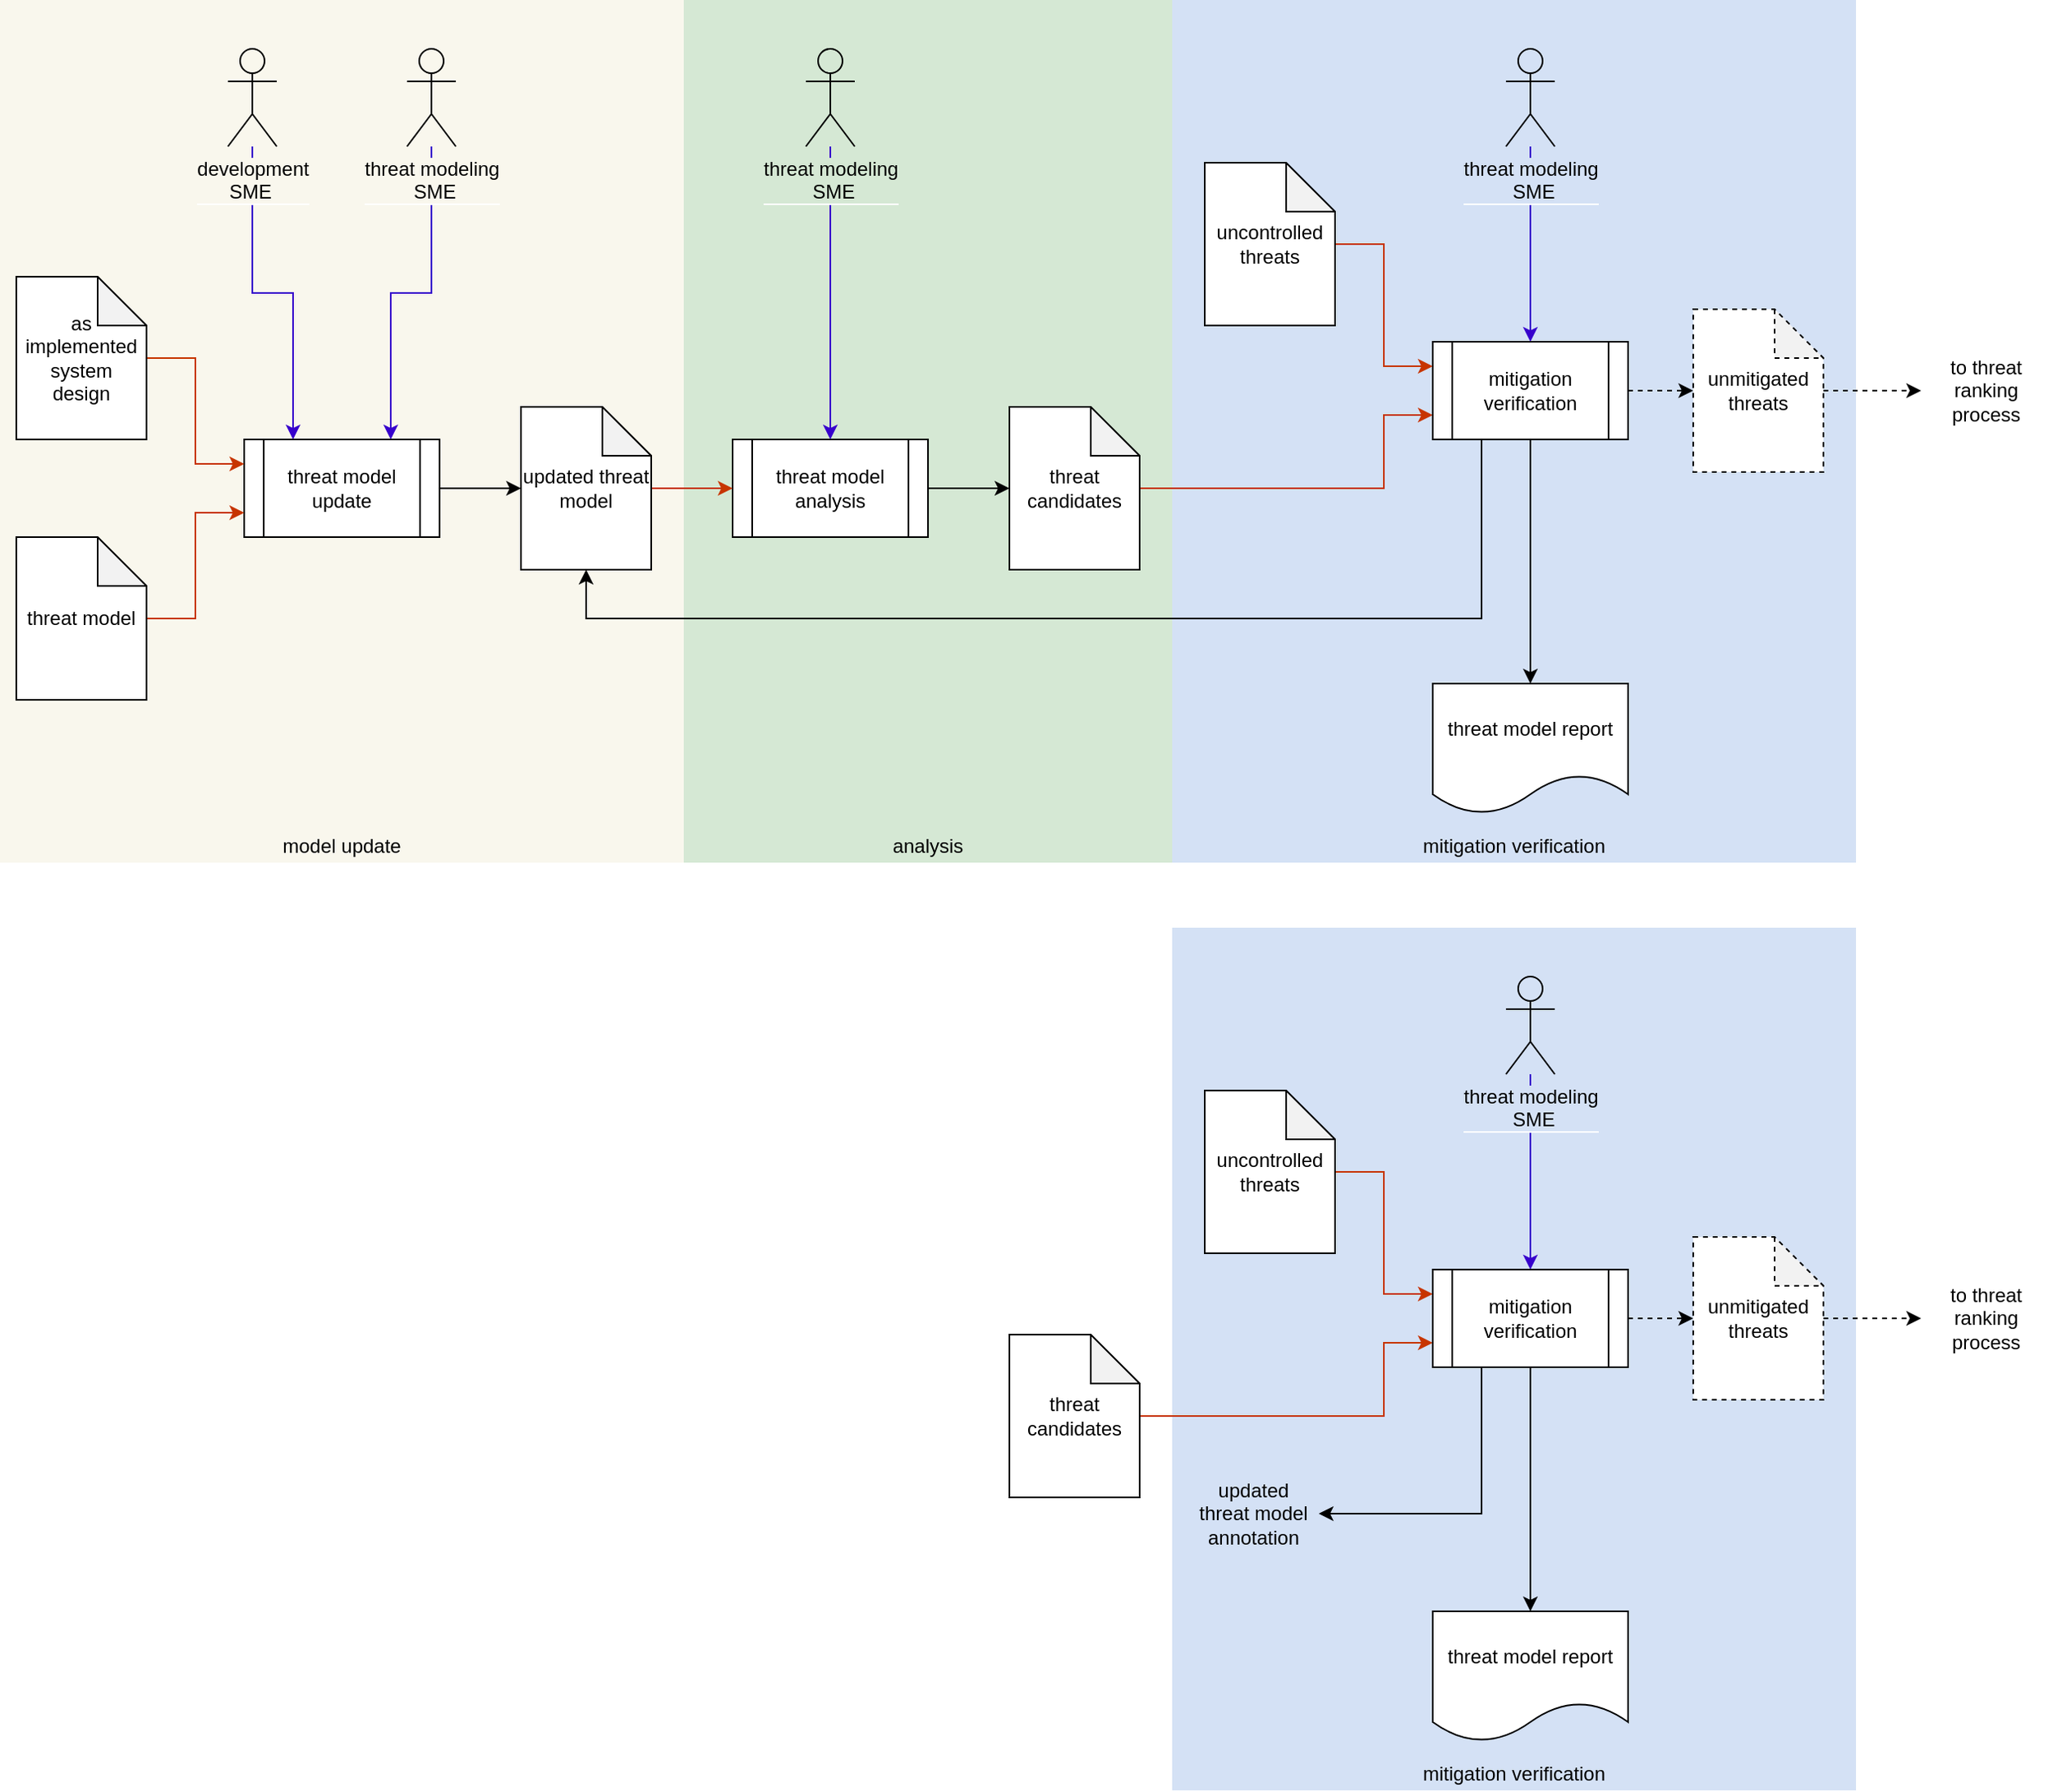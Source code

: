 <mxfile version="14.5.1" type="device"><diagram id="E2ULkJl6go0xUk4_vNiQ" name="Page-1"><mxGraphModel dx="2411" dy="1339" grid="1" gridSize="10" guides="1" tooltips="1" connect="1" arrows="1" fold="1" page="1" pageScale="1" pageWidth="1100" pageHeight="850" math="0" shadow="0"><root><mxCell id="0"/><mxCell id="1" parent="0"/><mxCell id="FbfdTK8tjVJBXB0avibO-2" value="" style="rounded=0;whiteSpace=wrap;html=1;fillColor=#f9f7ed;strokeColor=none;" parent="1" vertex="1"><mxGeometry x="-1050" y="80" width="420" height="530" as="geometry"/></mxCell><mxCell id="FbfdTK8tjVJBXB0avibO-6" value="" style="rounded=0;whiteSpace=wrap;html=1;strokeColor=none;fillColor=#D5E8D4;" parent="1" vertex="1"><mxGeometry x="-630" y="80" width="300" height="530" as="geometry"/></mxCell><mxCell id="FbfdTK8tjVJBXB0avibO-4" value="" style="rounded=0;whiteSpace=wrap;html=1;strokeColor=none;fillColor=#D4E1F5;" parent="1" vertex="1"><mxGeometry x="-330" y="80" width="420" height="530" as="geometry"/></mxCell><mxCell id="XKbH0hADGiryWMfeD4Mq-1" value="threat model report" style="shape=document;whiteSpace=wrap;html=1;boundedLbl=1;" parent="1" vertex="1"><mxGeometry x="-170" y="500" width="120" height="80" as="geometry"/></mxCell><mxCell id="XKbH0hADGiryWMfeD4Mq-23" style="edgeStyle=orthogonalEdgeStyle;rounded=0;orthogonalLoop=1;jettySize=auto;html=1;entryX=0;entryY=0.5;entryDx=0;entryDy=0;entryPerimeter=0;" parent="1" source="XKbH0hADGiryWMfeD4Mq-3" target="XKbH0hADGiryWMfeD4Mq-10" edge="1"><mxGeometry relative="1" as="geometry"/></mxCell><mxCell id="XKbH0hADGiryWMfeD4Mq-3" value="threat model analysis" style="shape=process;whiteSpace=wrap;html=1;backgroundOutline=1;" parent="1" vertex="1"><mxGeometry x="-600" y="350" width="120" height="60" as="geometry"/></mxCell><mxCell id="XKbH0hADGiryWMfeD4Mq-39" style="edgeStyle=orthogonalEdgeStyle;rounded=0;orthogonalLoop=1;jettySize=auto;html=1;entryX=0.75;entryY=0;entryDx=0;entryDy=0;fillColor=#6a00ff;strokeColor=#3700CC;" parent="1" source="LRI6FaqGRrZTjfz2rVRe-10" target="XKbH0hADGiryWMfeD4Mq-48" edge="1"><mxGeometry relative="1" as="geometry"/></mxCell><mxCell id="XKbH0hADGiryWMfeD4Mq-43" style="edgeStyle=orthogonalEdgeStyle;rounded=0;orthogonalLoop=1;jettySize=auto;html=1;entryX=0.5;entryY=0;entryDx=0;entryDy=0;fillColor=#6a00ff;strokeColor=#3700CC;" parent="1" source="LRI6FaqGRrZTjfz2rVRe-2" target="XKbH0hADGiryWMfeD4Mq-11" edge="1"><mxGeometry relative="1" as="geometry"><mxPoint x="-165" y="-80" as="sourcePoint"/><Array as="points"><mxPoint x="-110" y="200"/><mxPoint x="-110" y="200"/></Array></mxGeometry></mxCell><mxCell id="XKbH0hADGiryWMfeD4Mq-51" style="edgeStyle=orthogonalEdgeStyle;rounded=0;orthogonalLoop=1;jettySize=auto;html=1;entryX=0.5;entryY=0;entryDx=0;entryDy=0;fillColor=#6a00ff;strokeColor=#3700CC;" parent="1" source="LRI6FaqGRrZTjfz2rVRe-9" target="XKbH0hADGiryWMfeD4Mq-3" edge="1"><mxGeometry relative="1" as="geometry"/></mxCell><mxCell id="XKbH0hADGiryWMfeD4Mq-40" style="edgeStyle=orthogonalEdgeStyle;rounded=0;orthogonalLoop=1;jettySize=auto;html=1;entryX=0.25;entryY=0;entryDx=0;entryDy=0;fillColor=#6a00ff;strokeColor=#3700CC;" parent="1" source="LRI6FaqGRrZTjfz2rVRe-11" target="XKbH0hADGiryWMfeD4Mq-48" edge="1"><mxGeometry relative="1" as="geometry"/></mxCell><mxCell id="XKbH0hADGiryWMfeD4Mq-22" style="edgeStyle=orthogonalEdgeStyle;rounded=0;orthogonalLoop=1;jettySize=auto;html=1;entryX=0;entryY=0.5;entryDx=0;entryDy=0;fillColor=#fa6800;strokeColor=#C73500;" parent="1" source="XKbH0hADGiryWMfeD4Mq-9" target="XKbH0hADGiryWMfeD4Mq-3" edge="1"><mxGeometry relative="1" as="geometry"/></mxCell><mxCell id="XKbH0hADGiryWMfeD4Mq-9" value="updated threat model" style="shape=note;whiteSpace=wrap;html=1;backgroundOutline=1;darkOpacity=0.05;" parent="1" vertex="1"><mxGeometry x="-730" y="330" width="80" height="100" as="geometry"/></mxCell><mxCell id="XKbH0hADGiryWMfeD4Mq-24" style="edgeStyle=orthogonalEdgeStyle;rounded=0;orthogonalLoop=1;jettySize=auto;html=1;entryX=0;entryY=0.75;entryDx=0;entryDy=0;fillColor=#fa6800;strokeColor=#C73500;" parent="1" source="XKbH0hADGiryWMfeD4Mq-10" target="XKbH0hADGiryWMfeD4Mq-11" edge="1"><mxGeometry relative="1" as="geometry"><Array as="points"><mxPoint x="-200" y="380"/><mxPoint x="-200" y="335"/></Array></mxGeometry></mxCell><mxCell id="XKbH0hADGiryWMfeD4Mq-10" value="threat candidates" style="shape=note;whiteSpace=wrap;html=1;backgroundOutline=1;darkOpacity=0.05;" parent="1" vertex="1"><mxGeometry x="-430" y="330" width="80" height="100" as="geometry"/></mxCell><mxCell id="XKbH0hADGiryWMfeD4Mq-27" style="edgeStyle=orthogonalEdgeStyle;rounded=0;orthogonalLoop=1;jettySize=auto;html=1;entryX=0;entryY=0.5;entryDx=0;entryDy=0;entryPerimeter=0;dashed=1;" parent="1" source="XKbH0hADGiryWMfeD4Mq-11" target="XKbH0hADGiryWMfeD4Mq-12" edge="1"><mxGeometry relative="1" as="geometry"/></mxCell><mxCell id="XKbH0hADGiryWMfeD4Mq-54" style="edgeStyle=orthogonalEdgeStyle;rounded=0;orthogonalLoop=1;jettySize=auto;html=1;entryX=0.5;entryY=0;entryDx=0;entryDy=0;exitX=0.5;exitY=1;exitDx=0;exitDy=0;" parent="1" source="XKbH0hADGiryWMfeD4Mq-11" target="XKbH0hADGiryWMfeD4Mq-1" edge="1"><mxGeometry relative="1" as="geometry"/></mxCell><mxCell id="XKbH0hADGiryWMfeD4Mq-57" style="edgeStyle=orthogonalEdgeStyle;rounded=0;orthogonalLoop=1;jettySize=auto;html=1;exitX=0.25;exitY=1;exitDx=0;exitDy=0;entryX=0.5;entryY=1;entryDx=0;entryDy=0;entryPerimeter=0;strokeWidth=1;" parent="1" source="XKbH0hADGiryWMfeD4Mq-11" target="XKbH0hADGiryWMfeD4Mq-9" edge="1"><mxGeometry relative="1" as="geometry"><mxPoint x="-720" y="640" as="targetPoint"/><Array as="points"><mxPoint x="-140" y="460"/><mxPoint x="-690" y="460"/></Array></mxGeometry></mxCell><mxCell id="XKbH0hADGiryWMfeD4Mq-11" value="mitigation verification" style="shape=process;whiteSpace=wrap;html=1;backgroundOutline=1;" parent="1" vertex="1"><mxGeometry x="-170" y="290" width="120" height="60" as="geometry"/></mxCell><mxCell id="iToKeUQz7q0K5ClYXRAx-7" style="edgeStyle=orthogonalEdgeStyle;rounded=0;orthogonalLoop=1;jettySize=auto;html=1;entryX=0;entryY=0.5;entryDx=0;entryDy=0;dashed=1;" edge="1" parent="1" source="XKbH0hADGiryWMfeD4Mq-12" target="iToKeUQz7q0K5ClYXRAx-6"><mxGeometry relative="1" as="geometry"/></mxCell><mxCell id="XKbH0hADGiryWMfeD4Mq-12" value="unmitigated threats" style="shape=note;whiteSpace=wrap;html=1;backgroundOutline=1;darkOpacity=0.05;dashed=1;" parent="1" vertex="1"><mxGeometry x="-10" y="270" width="80" height="100" as="geometry"/></mxCell><mxCell id="XKbH0hADGiryWMfeD4Mq-52" style="edgeStyle=orthogonalEdgeStyle;rounded=0;orthogonalLoop=1;jettySize=auto;html=1;entryX=0;entryY=0.5;entryDx=0;entryDy=0;entryPerimeter=0;" parent="1" source="XKbH0hADGiryWMfeD4Mq-48" target="XKbH0hADGiryWMfeD4Mq-9" edge="1"><mxGeometry relative="1" as="geometry"/></mxCell><mxCell id="XKbH0hADGiryWMfeD4Mq-48" value="threat model update" style="shape=process;whiteSpace=wrap;html=1;backgroundOutline=1;" parent="1" vertex="1"><mxGeometry x="-900" y="350" width="120" height="60" as="geometry"/></mxCell><mxCell id="FbfdTK8tjVJBXB0avibO-7" value="model update" style="text;html=1;strokeColor=none;fillColor=none;align=center;verticalAlign=middle;whiteSpace=wrap;rounded=0;" parent="1" vertex="1"><mxGeometry x="-1050" y="590" width="420" height="20" as="geometry"/></mxCell><mxCell id="FbfdTK8tjVJBXB0avibO-8" value="analysis" style="text;html=1;strokeColor=none;fillColor=none;align=center;verticalAlign=middle;whiteSpace=wrap;rounded=0;" parent="1" vertex="1"><mxGeometry x="-630" y="590" width="300" height="20" as="geometry"/></mxCell><mxCell id="FbfdTK8tjVJBXB0avibO-9" value="mitigation verification" style="text;html=1;strokeColor=none;fillColor=none;align=center;verticalAlign=middle;whiteSpace=wrap;rounded=0;" parent="1" vertex="1"><mxGeometry x="-330" y="590" width="420" height="20" as="geometry"/></mxCell><mxCell id="FbfdTK8tjVJBXB0avibO-10" style="edgeStyle=orthogonalEdgeStyle;rounded=0;orthogonalLoop=1;jettySize=auto;html=1;fillColor=#fa6800;entryX=0;entryY=0.25;entryDx=0;entryDy=0;strokeColor=#C73500;" parent="1" source="FbfdTK8tjVJBXB0avibO-11" target="XKbH0hADGiryWMfeD4Mq-48" edge="1"><mxGeometry relative="1" as="geometry"><mxPoint x="-900" y="380" as="targetPoint"/></mxGeometry></mxCell><mxCell id="FbfdTK8tjVJBXB0avibO-11" value="as implemented system&lt;br&gt;design" style="shape=note;whiteSpace=wrap;html=1;backgroundOutline=1;darkOpacity=0.05;" parent="1" vertex="1"><mxGeometry x="-1040" y="250" width="80" height="100" as="geometry"/></mxCell><mxCell id="LRI6FaqGRrZTjfz2rVRe-2" value="&lt;span style=&quot;background-color: rgb(212 , 225 , 245)&quot;&gt;threat modeling&lt;br&gt;&amp;nbsp; &amp;nbsp; &amp;nbsp; &amp;nbsp; &amp;nbsp;SME&amp;nbsp; &amp;nbsp; &amp;nbsp; &amp;nbsp;&amp;nbsp;&lt;/span&gt;" style="shape=umlActor;verticalLabelPosition=bottom;labelBackgroundColor=#ffffff;verticalAlign=top;html=1;outlineConnect=0;fillColor=#D4E1F5;" parent="1" vertex="1"><mxGeometry x="-125" y="110" width="30" height="60" as="geometry"/></mxCell><mxCell id="LRI6FaqGRrZTjfz2rVRe-9" value="&lt;span style=&quot;background-color: rgb(213 , 232 , 212)&quot;&gt;threat modeling&lt;br&gt;&amp;nbsp; &amp;nbsp; &amp;nbsp; &amp;nbsp; &amp;nbsp;SME&amp;nbsp; &amp;nbsp; &amp;nbsp; &amp;nbsp;&amp;nbsp;&lt;/span&gt;" style="shape=umlActor;verticalLabelPosition=bottom;labelBackgroundColor=#ffffff;verticalAlign=top;html=1;outlineConnect=0;fillColor=#D5E8D4;" parent="1" vertex="1"><mxGeometry x="-555" y="110" width="30" height="60" as="geometry"/></mxCell><mxCell id="LRI6FaqGRrZTjfz2rVRe-10" value="&lt;span style=&quot;background-color: rgb(249 , 247 , 237)&quot;&gt;threat modeling&lt;br&gt;&amp;nbsp; &amp;nbsp; &amp;nbsp; &amp;nbsp; &amp;nbsp;SME&amp;nbsp; &amp;nbsp; &amp;nbsp; &amp;nbsp;&amp;nbsp;&lt;/span&gt;" style="shape=umlActor;verticalLabelPosition=bottom;labelBackgroundColor=#ffffff;verticalAlign=top;html=1;outlineConnect=0;fillColor=#F9F7ED;" parent="1" vertex="1"><mxGeometry x="-800" y="110" width="30" height="60" as="geometry"/></mxCell><mxCell id="LRI6FaqGRrZTjfz2rVRe-11" value="&lt;span style=&quot;background-color: rgb(249 , 247 , 237)&quot;&gt;development&lt;br&gt;&amp;nbsp; &amp;nbsp; &amp;nbsp; SME&amp;nbsp; &amp;nbsp; &amp;nbsp; &amp;nbsp;&lt;/span&gt;" style="shape=umlActor;verticalLabelPosition=bottom;labelBackgroundColor=#ffffff;verticalAlign=top;html=1;outlineConnect=0;fillColor=#F9F7ED;" parent="1" vertex="1"><mxGeometry x="-910" y="110" width="30" height="60" as="geometry"/></mxCell><mxCell id="iToKeUQz7q0K5ClYXRAx-3" style="edgeStyle=orthogonalEdgeStyle;rounded=0;orthogonalLoop=1;jettySize=auto;html=1;entryX=0;entryY=0.75;entryDx=0;entryDy=0;strokeColor=#C73500;" edge="1" parent="1" source="iToKeUQz7q0K5ClYXRAx-1" target="XKbH0hADGiryWMfeD4Mq-48"><mxGeometry relative="1" as="geometry"/></mxCell><mxCell id="iToKeUQz7q0K5ClYXRAx-1" value="threat model" style="shape=note;whiteSpace=wrap;html=1;backgroundOutline=1;darkOpacity=0.05;" vertex="1" parent="1"><mxGeometry x="-1040" y="410" width="80" height="100" as="geometry"/></mxCell><mxCell id="iToKeUQz7q0K5ClYXRAx-5" style="edgeStyle=orthogonalEdgeStyle;rounded=0;orthogonalLoop=1;jettySize=auto;html=1;entryX=0;entryY=0.25;entryDx=0;entryDy=0;strokeColor=#C73500;" edge="1" parent="1" source="iToKeUQz7q0K5ClYXRAx-4" target="XKbH0hADGiryWMfeD4Mq-11"><mxGeometry relative="1" as="geometry"/></mxCell><mxCell id="iToKeUQz7q0K5ClYXRAx-4" value="uncontrolled threats" style="shape=note;whiteSpace=wrap;html=1;backgroundOutline=1;darkOpacity=0.05;" vertex="1" parent="1"><mxGeometry x="-310" y="180" width="80" height="100" as="geometry"/></mxCell><mxCell id="iToKeUQz7q0K5ClYXRAx-6" value="to threat ranking process" style="text;html=1;strokeColor=none;fillColor=none;align=center;verticalAlign=middle;whiteSpace=wrap;rounded=0;" vertex="1" parent="1"><mxGeometry x="130" y="280" width="80" height="80" as="geometry"/></mxCell><mxCell id="iToKeUQz7q0K5ClYXRAx-9" value="" style="rounded=0;whiteSpace=wrap;html=1;strokeColor=none;fillColor=#D4E1F5;" vertex="1" parent="1"><mxGeometry x="-330" y="650" width="420" height="530" as="geometry"/></mxCell><mxCell id="iToKeUQz7q0K5ClYXRAx-10" value="threat model report" style="shape=document;whiteSpace=wrap;html=1;boundedLbl=1;" vertex="1" parent="1"><mxGeometry x="-170" y="1070" width="120" height="80" as="geometry"/></mxCell><mxCell id="iToKeUQz7q0K5ClYXRAx-13" style="edgeStyle=orthogonalEdgeStyle;rounded=0;orthogonalLoop=1;jettySize=auto;html=1;entryX=0.5;entryY=0;entryDx=0;entryDy=0;fillColor=#6a00ff;strokeColor=#3700CC;" edge="1" source="iToKeUQz7q0K5ClYXRAx-27" target="iToKeUQz7q0K5ClYXRAx-22" parent="1"><mxGeometry relative="1" as="geometry"><mxPoint x="-165" y="490" as="sourcePoint"/><Array as="points"><mxPoint x="-110" y="770"/><mxPoint x="-110" y="770"/></Array></mxGeometry></mxCell><mxCell id="iToKeUQz7q0K5ClYXRAx-17" style="edgeStyle=orthogonalEdgeStyle;rounded=0;orthogonalLoop=1;jettySize=auto;html=1;entryX=0;entryY=0.75;entryDx=0;entryDy=0;fillColor=#fa6800;strokeColor=#C73500;" edge="1" source="iToKeUQz7q0K5ClYXRAx-18" target="iToKeUQz7q0K5ClYXRAx-22" parent="1"><mxGeometry relative="1" as="geometry"><Array as="points"><mxPoint x="-200" y="950"/><mxPoint x="-200" y="905"/></Array></mxGeometry></mxCell><mxCell id="iToKeUQz7q0K5ClYXRAx-18" value="threat candidates" style="shape=note;whiteSpace=wrap;html=1;backgroundOutline=1;darkOpacity=0.05;" vertex="1" parent="1"><mxGeometry x="-430" y="900" width="80" height="100" as="geometry"/></mxCell><mxCell id="iToKeUQz7q0K5ClYXRAx-19" style="edgeStyle=orthogonalEdgeStyle;rounded=0;orthogonalLoop=1;jettySize=auto;html=1;entryX=0;entryY=0.5;entryDx=0;entryDy=0;entryPerimeter=0;dashed=1;" edge="1" source="iToKeUQz7q0K5ClYXRAx-22" target="iToKeUQz7q0K5ClYXRAx-24" parent="1"><mxGeometry relative="1" as="geometry"/></mxCell><mxCell id="iToKeUQz7q0K5ClYXRAx-20" style="edgeStyle=orthogonalEdgeStyle;rounded=0;orthogonalLoop=1;jettySize=auto;html=1;entryX=0.5;entryY=0;entryDx=0;entryDy=0;exitX=0.5;exitY=1;exitDx=0;exitDy=0;" edge="1" source="iToKeUQz7q0K5ClYXRAx-22" target="iToKeUQz7q0K5ClYXRAx-10" parent="1"><mxGeometry relative="1" as="geometry"/></mxCell><mxCell id="iToKeUQz7q0K5ClYXRAx-21" style="edgeStyle=orthogonalEdgeStyle;rounded=0;orthogonalLoop=1;jettySize=auto;html=1;exitX=0.25;exitY=1;exitDx=0;exitDy=0;entryX=1;entryY=0.5;entryDx=0;entryDy=0;strokeWidth=1;" edge="1" source="iToKeUQz7q0K5ClYXRAx-22" target="iToKeUQz7q0K5ClYXRAx-32" parent="1"><mxGeometry relative="1" as="geometry"><mxPoint x="-690" y="1000" as="targetPoint"/><Array as="points"><mxPoint x="-140" y="1010"/></Array></mxGeometry></mxCell><mxCell id="iToKeUQz7q0K5ClYXRAx-22" value="mitigation verification" style="shape=process;whiteSpace=wrap;html=1;backgroundOutline=1;" vertex="1" parent="1"><mxGeometry x="-170" y="860" width="120" height="60" as="geometry"/></mxCell><mxCell id="iToKeUQz7q0K5ClYXRAx-23" style="edgeStyle=orthogonalEdgeStyle;rounded=0;orthogonalLoop=1;jettySize=auto;html=1;entryX=0;entryY=0.5;entryDx=0;entryDy=0;dashed=1;" edge="1" source="iToKeUQz7q0K5ClYXRAx-24" target="iToKeUQz7q0K5ClYXRAx-31" parent="1"><mxGeometry relative="1" as="geometry"/></mxCell><mxCell id="iToKeUQz7q0K5ClYXRAx-24" value="unmitigated threats" style="shape=note;whiteSpace=wrap;html=1;backgroundOutline=1;darkOpacity=0.05;dashed=1;" vertex="1" parent="1"><mxGeometry x="-10" y="840" width="80" height="100" as="geometry"/></mxCell><mxCell id="iToKeUQz7q0K5ClYXRAx-26" value="mitigation verification" style="text;html=1;strokeColor=none;fillColor=none;align=center;verticalAlign=middle;whiteSpace=wrap;rounded=0;" vertex="1" parent="1"><mxGeometry x="-330" y="1160" width="420" height="20" as="geometry"/></mxCell><mxCell id="iToKeUQz7q0K5ClYXRAx-27" value="&lt;span style=&quot;background-color: rgb(212 , 225 , 245)&quot;&gt;threat modeling&lt;br&gt;&amp;nbsp; &amp;nbsp; &amp;nbsp; &amp;nbsp; &amp;nbsp;SME&amp;nbsp; &amp;nbsp; &amp;nbsp; &amp;nbsp;&amp;nbsp;&lt;/span&gt;" style="shape=umlActor;verticalLabelPosition=bottom;labelBackgroundColor=#ffffff;verticalAlign=top;html=1;outlineConnect=0;fillColor=#D4E1F5;" vertex="1" parent="1"><mxGeometry x="-125" y="680" width="30" height="60" as="geometry"/></mxCell><mxCell id="iToKeUQz7q0K5ClYXRAx-29" style="edgeStyle=orthogonalEdgeStyle;rounded=0;orthogonalLoop=1;jettySize=auto;html=1;entryX=0;entryY=0.25;entryDx=0;entryDy=0;strokeColor=#C73500;" edge="1" source="iToKeUQz7q0K5ClYXRAx-30" target="iToKeUQz7q0K5ClYXRAx-22" parent="1"><mxGeometry relative="1" as="geometry"/></mxCell><mxCell id="iToKeUQz7q0K5ClYXRAx-30" value="uncontrolled threats" style="shape=note;whiteSpace=wrap;html=1;backgroundOutline=1;darkOpacity=0.05;" vertex="1" parent="1"><mxGeometry x="-310" y="750" width="80" height="100" as="geometry"/></mxCell><mxCell id="iToKeUQz7q0K5ClYXRAx-31" value="to threat ranking process" style="text;html=1;strokeColor=none;fillColor=none;align=center;verticalAlign=middle;whiteSpace=wrap;rounded=0;" vertex="1" parent="1"><mxGeometry x="130" y="850" width="80" height="80" as="geometry"/></mxCell><mxCell id="iToKeUQz7q0K5ClYXRAx-32" value="updated&lt;br&gt;threat model annotation" style="text;html=1;strokeColor=none;fillColor=none;align=center;verticalAlign=middle;whiteSpace=wrap;rounded=0;" vertex="1" parent="1"><mxGeometry x="-320" y="970" width="80" height="80" as="geometry"/></mxCell></root></mxGraphModel></diagram></mxfile>